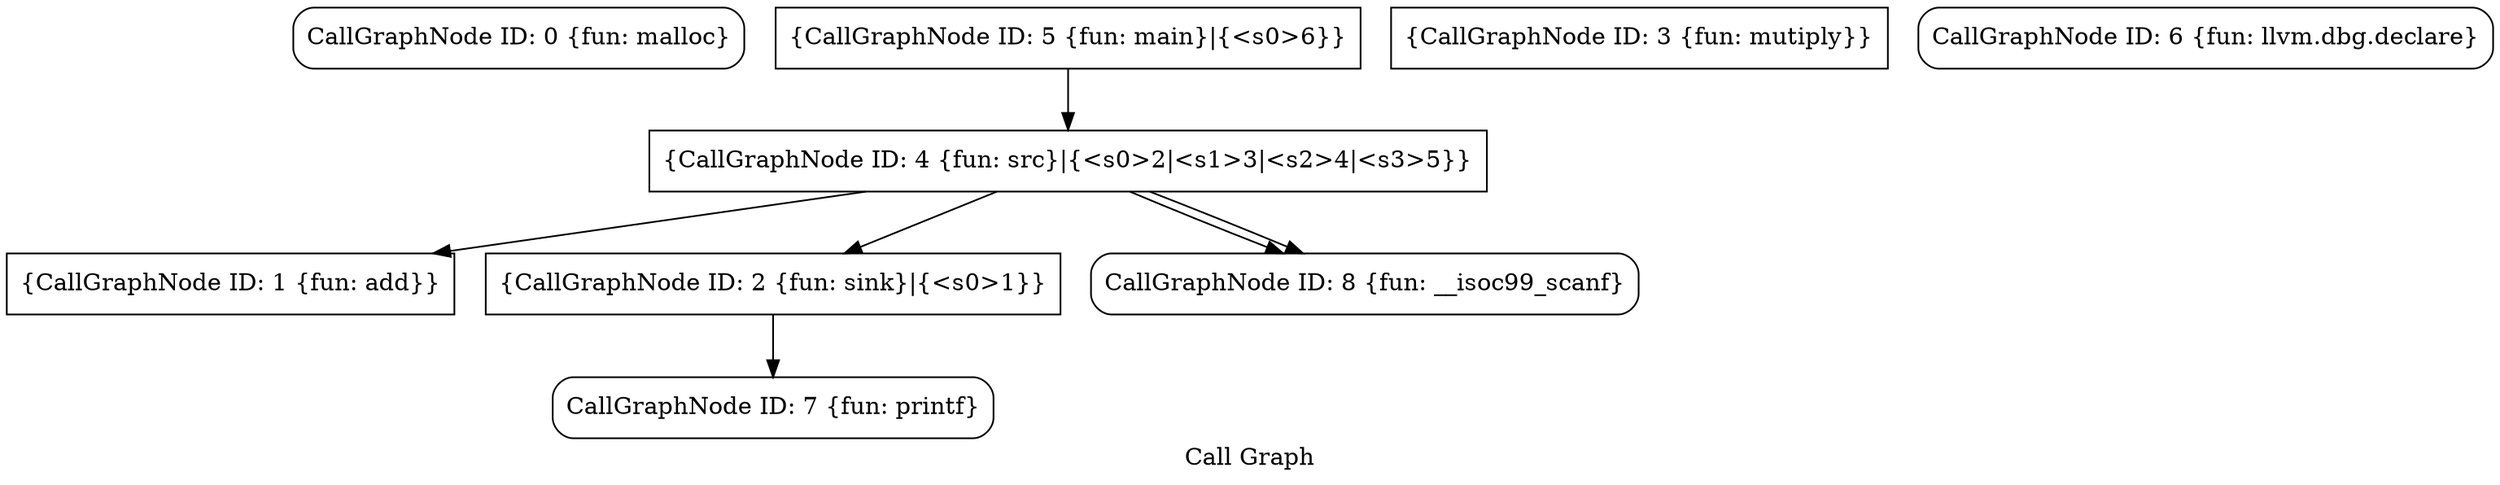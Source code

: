 digraph "Call Graph" {
	label="Call Graph";

	Node0x55f0eb457150 [shape=record,shape=Mrecord,label="{CallGraphNode ID: 0 \{fun: malloc\}}"];
	Node0x55f0eb43e0c0 [shape=record,shape=box,label="{CallGraphNode ID: 1 \{fun: add\}}"];
	Node0x55f0eb48d6f0 [shape=record,shape=box,label="{CallGraphNode ID: 2 \{fun: sink\}|{<s0>1}}"];
	Node0x55f0eb48d6f0:s0 -> Node0x55f0eb48dbf0[color=black];
	Node0x55f0eb48d7f0 [shape=record,shape=box,label="{CallGraphNode ID: 3 \{fun: mutiply\}}"];
	Node0x55f0eb48d8f0 [shape=record,shape=box,label="{CallGraphNode ID: 4 \{fun: src\}|{<s0>2|<s1>3|<s2>4|<s3>5}}"];
	Node0x55f0eb48d8f0:s0 -> Node0x55f0eb48dcf0[color=black];
	Node0x55f0eb48d8f0:s1 -> Node0x55f0eb48dcf0[color=black];
	Node0x55f0eb48d8f0:s2 -> Node0x55f0eb43e0c0[color=black];
	Node0x55f0eb48d8f0:s3 -> Node0x55f0eb48d6f0[color=black];
	Node0x55f0eb48d9f0 [shape=record,shape=box,label="{CallGraphNode ID: 5 \{fun: main\}|{<s0>6}}"];
	Node0x55f0eb48d9f0:s0 -> Node0x55f0eb48d8f0[color=black];
	Node0x55f0eb48daf0 [shape=record,shape=Mrecord,label="{CallGraphNode ID: 6 \{fun: llvm.dbg.declare\}}"];
	Node0x55f0eb48dbf0 [shape=record,shape=Mrecord,label="{CallGraphNode ID: 7 \{fun: printf\}}"];
	Node0x55f0eb48dcf0 [shape=record,shape=Mrecord,label="{CallGraphNode ID: 8 \{fun: __isoc99_scanf\}}"];
}

